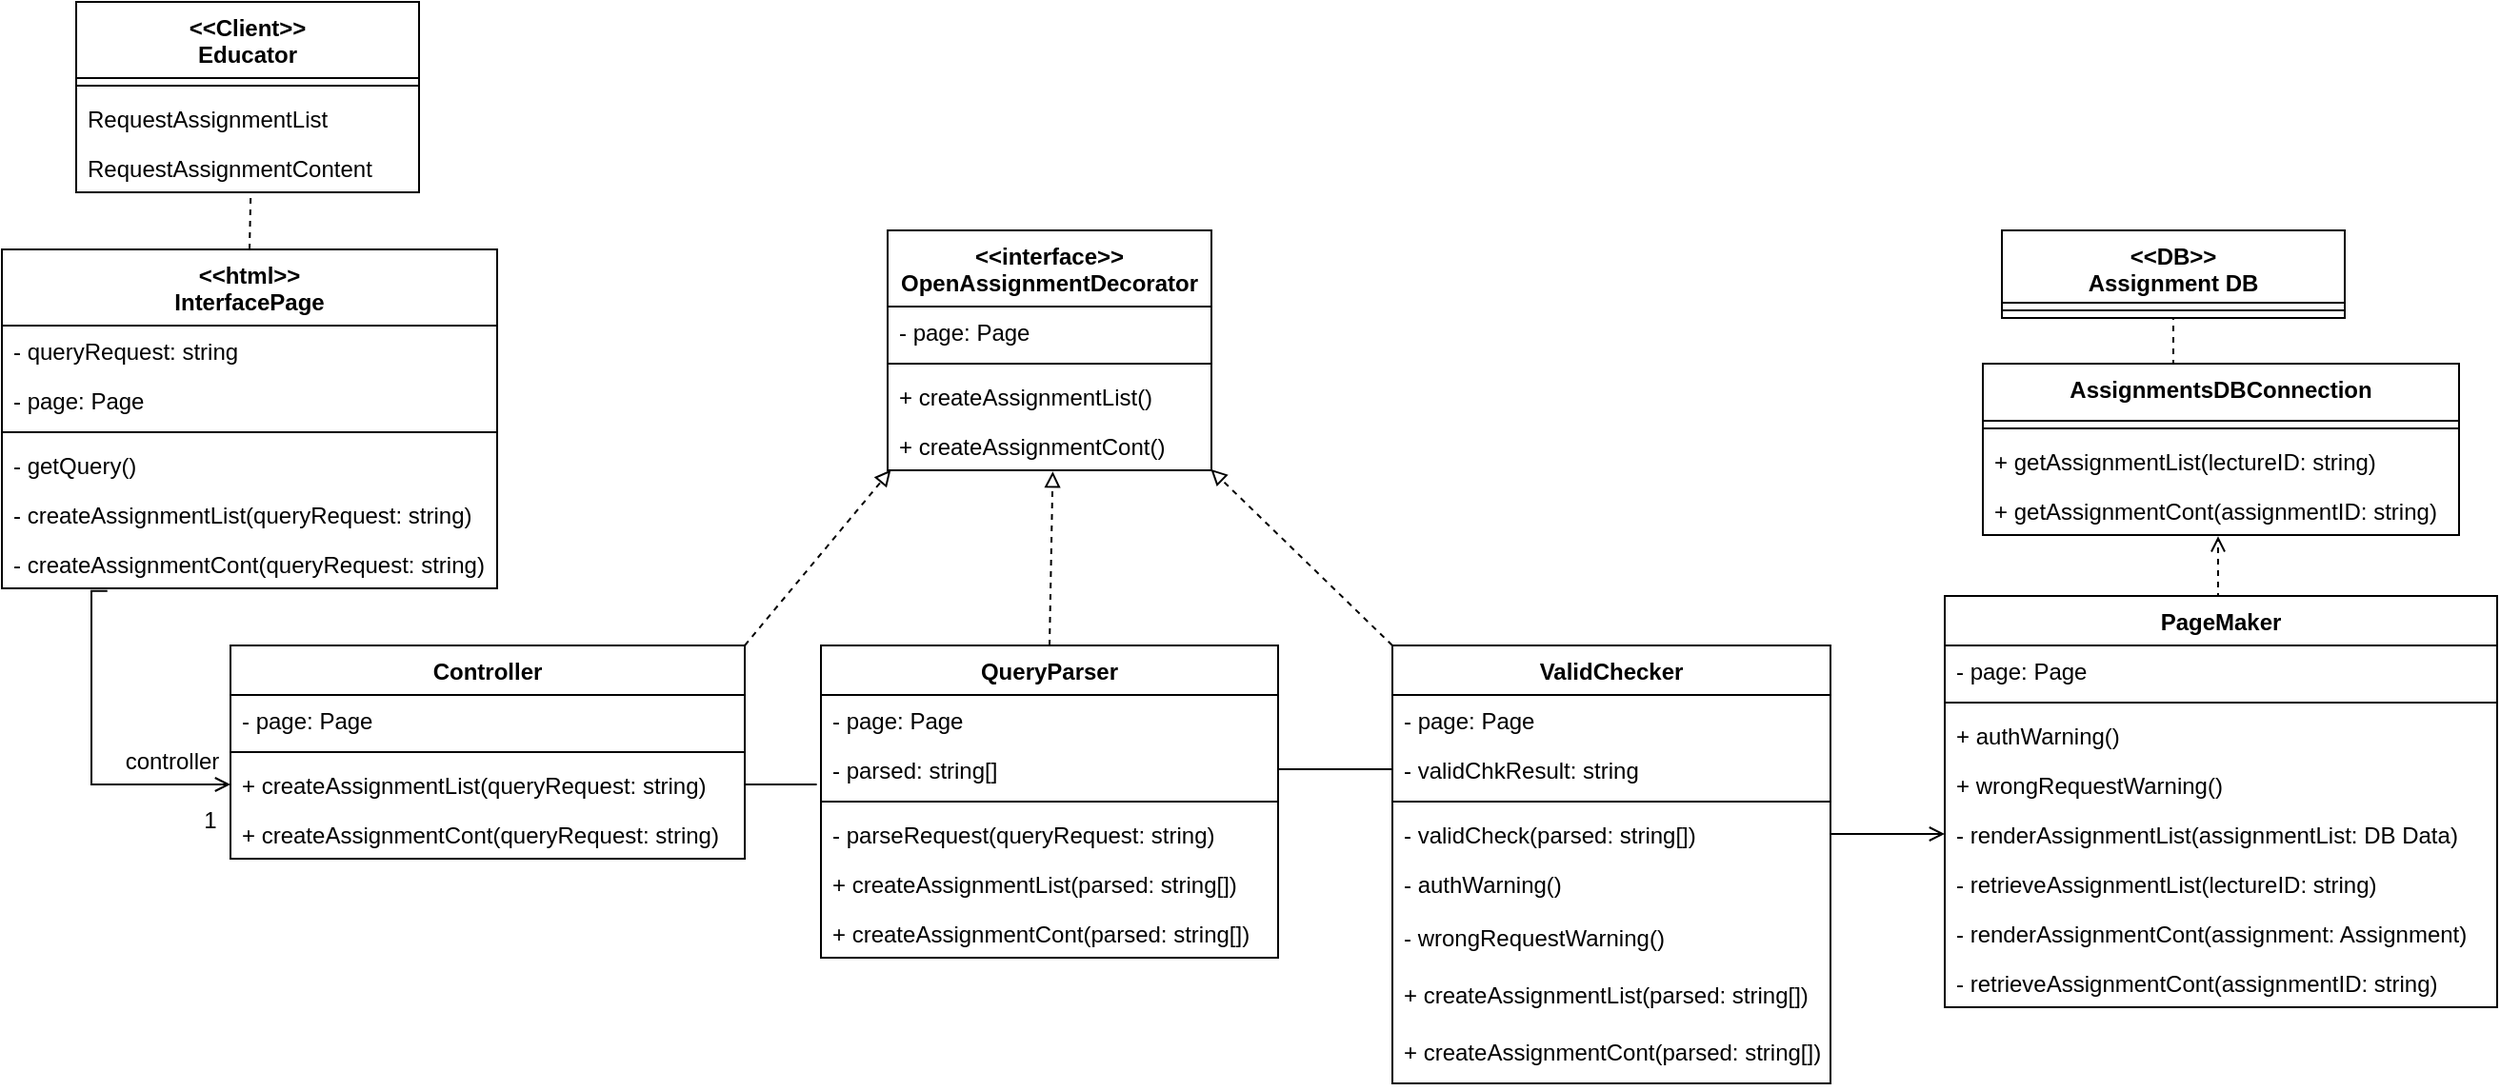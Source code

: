 <mxfile version="14.6.13" type="device"><diagram id="3NPKH3L0m55dF9RYrYJR" name="Page-1"><mxGraphModel dx="1483" dy="829" grid="1" gridSize="10" guides="1" tooltips="1" connect="1" arrows="1" fold="1" page="1" pageScale="1" pageWidth="827" pageHeight="1169" math="0" shadow="0"><root><mxCell id="0"/><mxCell id="1" parent="0"/><mxCell id="L9zMI4QUn67L2geMddGc-1" value="&lt;&lt;Client&gt;&gt;&#10;Educator" style="swimlane;fontStyle=1;align=center;verticalAlign=top;childLayout=stackLayout;horizontal=1;startSize=40;horizontalStack=0;resizeParent=1;resizeParentMax=0;resizeLast=0;collapsible=1;marginBottom=0;" vertex="1" parent="1"><mxGeometry x="79" y="40" width="180" height="100" as="geometry"/></mxCell><mxCell id="L9zMI4QUn67L2geMddGc-2" value="" style="line;strokeWidth=1;fillColor=none;align=left;verticalAlign=middle;spacingTop=-1;spacingLeft=3;spacingRight=3;rotatable=0;labelPosition=right;points=[];portConstraint=eastwest;" vertex="1" parent="L9zMI4QUn67L2geMddGc-1"><mxGeometry y="40" width="180" height="8" as="geometry"/></mxCell><mxCell id="L9zMI4QUn67L2geMddGc-3" value="RequestAssignmentList" style="text;strokeColor=none;fillColor=none;align=left;verticalAlign=top;spacingLeft=4;spacingRight=4;overflow=hidden;rotatable=0;points=[[0,0.5],[1,0.5]];portConstraint=eastwest;" vertex="1" parent="L9zMI4QUn67L2geMddGc-1"><mxGeometry y="48" width="180" height="26" as="geometry"/></mxCell><mxCell id="L9zMI4QUn67L2geMddGc-4" value="RequestAssignmentContent" style="text;strokeColor=none;fillColor=none;align=left;verticalAlign=top;spacingLeft=4;spacingRight=4;overflow=hidden;rotatable=0;points=[[0,0.5],[1,0.5]];portConstraint=eastwest;" vertex="1" parent="L9zMI4QUn67L2geMddGc-1"><mxGeometry y="74" width="180" height="26" as="geometry"/></mxCell><mxCell id="L9zMI4QUn67L2geMddGc-5" value="&lt;&lt;interface&gt;&gt;&#10;OpenAssignmentDecorator" style="swimlane;fontStyle=1;align=center;verticalAlign=top;childLayout=stackLayout;horizontal=1;startSize=40;horizontalStack=0;resizeParent=1;resizeParentMax=0;resizeLast=0;collapsible=1;marginBottom=0;" vertex="1" parent="1"><mxGeometry x="505" y="160" width="170" height="126" as="geometry"/></mxCell><mxCell id="L9zMI4QUn67L2geMddGc-6" value="- page: Page" style="text;strokeColor=none;fillColor=none;align=left;verticalAlign=top;spacingLeft=4;spacingRight=4;overflow=hidden;rotatable=0;points=[[0,0.5],[1,0.5]];portConstraint=eastwest;" vertex="1" parent="L9zMI4QUn67L2geMddGc-5"><mxGeometry y="40" width="170" height="26" as="geometry"/></mxCell><mxCell id="L9zMI4QUn67L2geMddGc-7" value="" style="line;strokeWidth=1;fillColor=none;align=left;verticalAlign=middle;spacingTop=-1;spacingLeft=3;spacingRight=3;rotatable=0;labelPosition=right;points=[];portConstraint=eastwest;" vertex="1" parent="L9zMI4QUn67L2geMddGc-5"><mxGeometry y="66" width="170" height="8" as="geometry"/></mxCell><mxCell id="L9zMI4QUn67L2geMddGc-8" value="+ createAssignmentList()" style="text;strokeColor=none;fillColor=none;align=left;verticalAlign=top;spacingLeft=4;spacingRight=4;overflow=hidden;rotatable=0;points=[[0,0.5],[1,0.5]];portConstraint=eastwest;" vertex="1" parent="L9zMI4QUn67L2geMddGc-5"><mxGeometry y="74" width="170" height="26" as="geometry"/></mxCell><mxCell id="L9zMI4QUn67L2geMddGc-9" value="+ createAssignmentCont()" style="text;strokeColor=none;fillColor=none;align=left;verticalAlign=top;spacingLeft=4;spacingRight=4;overflow=hidden;rotatable=0;points=[[0,0.5],[1,0.5]];portConstraint=eastwest;" vertex="1" parent="L9zMI4QUn67L2geMddGc-5"><mxGeometry y="100" width="170" height="26" as="geometry"/></mxCell><mxCell id="L9zMI4QUn67L2geMddGc-10" style="edgeStyle=none;rounded=0;orthogonalLoop=1;jettySize=auto;html=1;exitX=0.5;exitY=0;exitDx=0;exitDy=0;entryX=0.509;entryY=1.023;entryDx=0;entryDy=0;entryPerimeter=0;dashed=1;endArrow=none;endFill=0;" edge="1" parent="1" source="L9zMI4QUn67L2geMddGc-11" target="L9zMI4QUn67L2geMddGc-4"><mxGeometry relative="1" as="geometry"/></mxCell><mxCell id="L9zMI4QUn67L2geMddGc-11" value="&lt;&lt;html&gt;&gt;&#10;InterfacePage" style="swimlane;fontStyle=1;align=center;verticalAlign=top;childLayout=stackLayout;horizontal=1;startSize=40;horizontalStack=0;resizeParent=1;resizeParentMax=0;resizeLast=0;collapsible=1;marginBottom=0;" vertex="1" parent="1"><mxGeometry x="40" y="170" width="260" height="178" as="geometry"/></mxCell><mxCell id="L9zMI4QUn67L2geMddGc-12" value="- queryRequest: string" style="text;strokeColor=none;fillColor=none;align=left;verticalAlign=top;spacingLeft=4;spacingRight=4;overflow=hidden;rotatable=0;points=[[0,0.5],[1,0.5]];portConstraint=eastwest;" vertex="1" parent="L9zMI4QUn67L2geMddGc-11"><mxGeometry y="40" width="260" height="26" as="geometry"/></mxCell><mxCell id="L9zMI4QUn67L2geMddGc-13" value="- page: Page" style="text;strokeColor=none;fillColor=none;align=left;verticalAlign=top;spacingLeft=4;spacingRight=4;overflow=hidden;rotatable=0;points=[[0,0.5],[1,0.5]];portConstraint=eastwest;" vertex="1" parent="L9zMI4QUn67L2geMddGc-11"><mxGeometry y="66" width="260" height="26" as="geometry"/></mxCell><mxCell id="L9zMI4QUn67L2geMddGc-14" value="" style="line;strokeWidth=1;fillColor=none;align=left;verticalAlign=middle;spacingTop=-1;spacingLeft=3;spacingRight=3;rotatable=0;labelPosition=right;points=[];portConstraint=eastwest;" vertex="1" parent="L9zMI4QUn67L2geMddGc-11"><mxGeometry y="92" width="260" height="8" as="geometry"/></mxCell><mxCell id="L9zMI4QUn67L2geMddGc-15" value="- getQuery()" style="text;strokeColor=none;fillColor=none;align=left;verticalAlign=top;spacingLeft=4;spacingRight=4;overflow=hidden;rotatable=0;points=[[0,0.5],[1,0.5]];portConstraint=eastwest;" vertex="1" parent="L9zMI4QUn67L2geMddGc-11"><mxGeometry y="100" width="260" height="26" as="geometry"/></mxCell><mxCell id="L9zMI4QUn67L2geMddGc-16" value="- createAssignmentList(queryRequest: string)" style="text;strokeColor=none;fillColor=none;align=left;verticalAlign=top;spacingLeft=4;spacingRight=4;overflow=hidden;rotatable=0;points=[[0,0.5],[1,0.5]];portConstraint=eastwest;" vertex="1" parent="L9zMI4QUn67L2geMddGc-11"><mxGeometry y="126" width="260" height="26" as="geometry"/></mxCell><mxCell id="L9zMI4QUn67L2geMddGc-17" value="- createAssignmentCont(queryRequest: string)" style="text;strokeColor=none;fillColor=none;align=left;verticalAlign=top;spacingLeft=4;spacingRight=4;overflow=hidden;rotatable=0;points=[[0,0.5],[1,0.5]];portConstraint=eastwest;" vertex="1" parent="L9zMI4QUn67L2geMddGc-11"><mxGeometry y="152" width="260" height="26" as="geometry"/></mxCell><mxCell id="L9zMI4QUn67L2geMddGc-18" style="rounded=0;orthogonalLoop=1;jettySize=auto;html=1;exitX=1;exitY=0;exitDx=0;exitDy=0;entryX=0.01;entryY=0.992;entryDx=0;entryDy=0;entryPerimeter=0;endArrow=block;endFill=0;dashed=1;" edge="1" parent="1" source="L9zMI4QUn67L2geMddGc-19" target="L9zMI4QUn67L2geMddGc-9"><mxGeometry relative="1" as="geometry"/></mxCell><mxCell id="L9zMI4QUn67L2geMddGc-19" value="Controller" style="swimlane;fontStyle=1;align=center;verticalAlign=top;childLayout=stackLayout;horizontal=1;startSize=26;horizontalStack=0;resizeParent=1;resizeParentMax=0;resizeLast=0;collapsible=1;marginBottom=0;" vertex="1" parent="1"><mxGeometry x="160" y="378" width="270" height="112" as="geometry"/></mxCell><mxCell id="L9zMI4QUn67L2geMddGc-20" value="- page: Page" style="text;strokeColor=none;fillColor=none;align=left;verticalAlign=top;spacingLeft=4;spacingRight=4;overflow=hidden;rotatable=0;points=[[0,0.5],[1,0.5]];portConstraint=eastwest;" vertex="1" parent="L9zMI4QUn67L2geMddGc-19"><mxGeometry y="26" width="270" height="26" as="geometry"/></mxCell><mxCell id="L9zMI4QUn67L2geMddGc-21" value="" style="line;strokeWidth=1;fillColor=none;align=left;verticalAlign=middle;spacingTop=-1;spacingLeft=3;spacingRight=3;rotatable=0;labelPosition=right;points=[];portConstraint=eastwest;" vertex="1" parent="L9zMI4QUn67L2geMddGc-19"><mxGeometry y="52" width="270" height="8" as="geometry"/></mxCell><mxCell id="L9zMI4QUn67L2geMddGc-22" value="+ createAssignmentList(queryRequest: string)" style="text;strokeColor=none;fillColor=none;align=left;verticalAlign=top;spacingLeft=4;spacingRight=4;overflow=hidden;rotatable=0;points=[[0,0.5],[1,0.5]];portConstraint=eastwest;" vertex="1" parent="L9zMI4QUn67L2geMddGc-19"><mxGeometry y="60" width="270" height="26" as="geometry"/></mxCell><mxCell id="L9zMI4QUn67L2geMddGc-23" value="+ createAssignmentCont(queryRequest: string)" style="text;strokeColor=none;fillColor=none;align=left;verticalAlign=top;spacingLeft=4;spacingRight=4;overflow=hidden;rotatable=0;points=[[0,0.5],[1,0.5]];portConstraint=eastwest;" vertex="1" parent="L9zMI4QUn67L2geMddGc-19"><mxGeometry y="86" width="270" height="26" as="geometry"/></mxCell><mxCell id="L9zMI4QUn67L2geMddGc-24" value="QueryParser" style="swimlane;fontStyle=1;align=center;verticalAlign=top;childLayout=stackLayout;horizontal=1;startSize=26;horizontalStack=0;resizeParent=1;resizeParentMax=0;resizeLast=0;collapsible=1;marginBottom=0;" vertex="1" parent="1"><mxGeometry x="470" y="378" width="240" height="164" as="geometry"/></mxCell><mxCell id="L9zMI4QUn67L2geMddGc-25" value="- page: Page" style="text;strokeColor=none;fillColor=none;align=left;verticalAlign=top;spacingLeft=4;spacingRight=4;overflow=hidden;rotatable=0;points=[[0,0.5],[1,0.5]];portConstraint=eastwest;" vertex="1" parent="L9zMI4QUn67L2geMddGc-24"><mxGeometry y="26" width="240" height="26" as="geometry"/></mxCell><mxCell id="L9zMI4QUn67L2geMddGc-26" value="- parsed: string[]" style="text;strokeColor=none;fillColor=none;align=left;verticalAlign=top;spacingLeft=4;spacingRight=4;overflow=hidden;rotatable=0;points=[[0,0.5],[1,0.5]];portConstraint=eastwest;" vertex="1" parent="L9zMI4QUn67L2geMddGc-24"><mxGeometry y="52" width="240" height="26" as="geometry"/></mxCell><mxCell id="L9zMI4QUn67L2geMddGc-27" value="" style="line;strokeWidth=1;fillColor=none;align=left;verticalAlign=middle;spacingTop=-1;spacingLeft=3;spacingRight=3;rotatable=0;labelPosition=right;points=[];portConstraint=eastwest;" vertex="1" parent="L9zMI4QUn67L2geMddGc-24"><mxGeometry y="78" width="240" height="8" as="geometry"/></mxCell><mxCell id="L9zMI4QUn67L2geMddGc-28" value="- parseRequest(queryRequest: string)" style="text;strokeColor=none;fillColor=none;align=left;verticalAlign=top;spacingLeft=4;spacingRight=4;overflow=hidden;rotatable=0;points=[[0,0.5],[1,0.5]];portConstraint=eastwest;" vertex="1" parent="L9zMI4QUn67L2geMddGc-24"><mxGeometry y="86" width="240" height="26" as="geometry"/></mxCell><mxCell id="L9zMI4QUn67L2geMddGc-29" value="+ createAssignmentList(parsed: string[])" style="text;strokeColor=none;fillColor=none;align=left;verticalAlign=top;spacingLeft=4;spacingRight=4;overflow=hidden;rotatable=0;points=[[0,0.5],[1,0.5]];portConstraint=eastwest;" vertex="1" parent="L9zMI4QUn67L2geMddGc-24"><mxGeometry y="112" width="240" height="26" as="geometry"/></mxCell><mxCell id="L9zMI4QUn67L2geMddGc-30" value="+ createAssignmentCont(parsed: string[])" style="text;strokeColor=none;fillColor=none;align=left;verticalAlign=top;spacingLeft=4;spacingRight=4;overflow=hidden;rotatable=0;points=[[0,0.5],[1,0.5]];portConstraint=eastwest;" vertex="1" parent="L9zMI4QUn67L2geMddGc-24"><mxGeometry y="138" width="240" height="26" as="geometry"/></mxCell><mxCell id="L9zMI4QUn67L2geMddGc-31" value="ValidChecker" style="swimlane;fontStyle=1;align=center;verticalAlign=top;childLayout=stackLayout;horizontal=1;startSize=26;horizontalStack=0;resizeParent=1;resizeParentMax=0;resizeLast=0;collapsible=1;marginBottom=0;" vertex="1" parent="1"><mxGeometry x="770" y="378" width="230" height="230" as="geometry"/></mxCell><mxCell id="L9zMI4QUn67L2geMddGc-32" value="- page: Page" style="text;strokeColor=none;fillColor=none;align=left;verticalAlign=top;spacingLeft=4;spacingRight=4;overflow=hidden;rotatable=0;points=[[0,0.5],[1,0.5]];portConstraint=eastwest;" vertex="1" parent="L9zMI4QUn67L2geMddGc-31"><mxGeometry y="26" width="230" height="26" as="geometry"/></mxCell><mxCell id="L9zMI4QUn67L2geMddGc-33" value="- validChkResult: string" style="text;strokeColor=none;fillColor=none;align=left;verticalAlign=top;spacingLeft=4;spacingRight=4;overflow=hidden;rotatable=0;points=[[0,0.5],[1,0.5]];portConstraint=eastwest;" vertex="1" parent="L9zMI4QUn67L2geMddGc-31"><mxGeometry y="52" width="230" height="26" as="geometry"/></mxCell><mxCell id="L9zMI4QUn67L2geMddGc-34" value="" style="line;strokeWidth=1;fillColor=none;align=left;verticalAlign=middle;spacingTop=-1;spacingLeft=3;spacingRight=3;rotatable=0;labelPosition=right;points=[];portConstraint=eastwest;" vertex="1" parent="L9zMI4QUn67L2geMddGc-31"><mxGeometry y="78" width="230" height="8" as="geometry"/></mxCell><mxCell id="L9zMI4QUn67L2geMddGc-35" value="- validCheck(parsed: string[])" style="text;strokeColor=none;fillColor=none;align=left;verticalAlign=top;spacingLeft=4;spacingRight=4;overflow=hidden;rotatable=0;points=[[0,0.5],[1,0.5]];portConstraint=eastwest;" vertex="1" parent="L9zMI4QUn67L2geMddGc-31"><mxGeometry y="86" width="230" height="26" as="geometry"/></mxCell><mxCell id="L9zMI4QUn67L2geMddGc-36" value="- authWarning()" style="text;strokeColor=none;fillColor=none;align=left;verticalAlign=top;spacingLeft=4;spacingRight=4;overflow=hidden;rotatable=0;points=[[0,0.5],[1,0.5]];portConstraint=eastwest;" vertex="1" parent="L9zMI4QUn67L2geMddGc-31"><mxGeometry y="112" width="230" height="28" as="geometry"/></mxCell><mxCell id="L9zMI4QUn67L2geMddGc-37" value="- wrongRequestWarning()" style="text;strokeColor=none;fillColor=none;align=left;verticalAlign=top;spacingLeft=4;spacingRight=4;overflow=hidden;rotatable=0;points=[[0,0.5],[1,0.5]];portConstraint=eastwest;" vertex="1" parent="L9zMI4QUn67L2geMddGc-31"><mxGeometry y="140" width="230" height="30" as="geometry"/></mxCell><mxCell id="L9zMI4QUn67L2geMddGc-38" value="+ createAssignmentList(parsed: string[])" style="text;strokeColor=none;fillColor=none;align=left;verticalAlign=top;spacingLeft=4;spacingRight=4;overflow=hidden;rotatable=0;points=[[0,0.5],[1,0.5]];portConstraint=eastwest;" vertex="1" parent="L9zMI4QUn67L2geMddGc-31"><mxGeometry y="170" width="230" height="30" as="geometry"/></mxCell><mxCell id="L9zMI4QUn67L2geMddGc-39" value="+ createAssignmentCont(parsed: string[])" style="text;strokeColor=none;fillColor=none;align=left;verticalAlign=top;spacingLeft=4;spacingRight=4;overflow=hidden;rotatable=0;points=[[0,0.5],[1,0.5]];portConstraint=eastwest;" vertex="1" parent="L9zMI4QUn67L2geMddGc-31"><mxGeometry y="200" width="230" height="30" as="geometry"/></mxCell><mxCell id="L9zMI4QUn67L2geMddGc-40" style="edgeStyle=orthogonalEdgeStyle;rounded=0;orthogonalLoop=1;jettySize=auto;html=1;exitX=0.5;exitY=0;exitDx=0;exitDy=0;entryX=0.494;entryY=1.023;entryDx=0;entryDy=0;entryPerimeter=0;startArrow=none;startFill=0;endArrow=open;endFill=0;dashed=1;" edge="1" parent="1" source="L9zMI4QUn67L2geMddGc-41" target="L9zMI4QUn67L2geMddGc-56"><mxGeometry relative="1" as="geometry"/></mxCell><mxCell id="L9zMI4QUn67L2geMddGc-41" value="PageMaker" style="swimlane;fontStyle=1;align=center;verticalAlign=top;childLayout=stackLayout;horizontal=1;startSize=26;horizontalStack=0;resizeParent=1;resizeParentMax=0;resizeLast=0;collapsible=1;marginBottom=0;" vertex="1" parent="1"><mxGeometry x="1060" y="352" width="290" height="216" as="geometry"/></mxCell><mxCell id="L9zMI4QUn67L2geMddGc-42" value="- page: Page" style="text;strokeColor=none;fillColor=none;align=left;verticalAlign=top;spacingLeft=4;spacingRight=4;overflow=hidden;rotatable=0;points=[[0,0.5],[1,0.5]];portConstraint=eastwest;" vertex="1" parent="L9zMI4QUn67L2geMddGc-41"><mxGeometry y="26" width="290" height="26" as="geometry"/></mxCell><mxCell id="L9zMI4QUn67L2geMddGc-43" value="" style="line;strokeWidth=1;fillColor=none;align=left;verticalAlign=middle;spacingTop=-1;spacingLeft=3;spacingRight=3;rotatable=0;labelPosition=right;points=[];portConstraint=eastwest;" vertex="1" parent="L9zMI4QUn67L2geMddGc-41"><mxGeometry y="52" width="290" height="8" as="geometry"/></mxCell><mxCell id="L9zMI4QUn67L2geMddGc-44" value="+ authWarning()" style="text;strokeColor=none;fillColor=none;align=left;verticalAlign=top;spacingLeft=4;spacingRight=4;overflow=hidden;rotatable=0;points=[[0,0.5],[1,0.5]];portConstraint=eastwest;" vertex="1" parent="L9zMI4QUn67L2geMddGc-41"><mxGeometry y="60" width="290" height="26" as="geometry"/></mxCell><mxCell id="L9zMI4QUn67L2geMddGc-45" value="+ wrongRequestWarning()" style="text;strokeColor=none;fillColor=none;align=left;verticalAlign=top;spacingLeft=4;spacingRight=4;overflow=hidden;rotatable=0;points=[[0,0.5],[1,0.5]];portConstraint=eastwest;" vertex="1" parent="L9zMI4QUn67L2geMddGc-41"><mxGeometry y="86" width="290" height="26" as="geometry"/></mxCell><mxCell id="L9zMI4QUn67L2geMddGc-46" value="- renderAssignmentList(assignmentList: DB Data)" style="text;strokeColor=none;fillColor=none;align=left;verticalAlign=top;spacingLeft=4;spacingRight=4;overflow=hidden;rotatable=0;points=[[0,0.5],[1,0.5]];portConstraint=eastwest;" vertex="1" parent="L9zMI4QUn67L2geMddGc-41"><mxGeometry y="112" width="290" height="26" as="geometry"/></mxCell><mxCell id="L9zMI4QUn67L2geMddGc-47" value="- retrieveAssignmentList(lectureID: string)" style="text;strokeColor=none;fillColor=none;align=left;verticalAlign=top;spacingLeft=4;spacingRight=4;overflow=hidden;rotatable=0;points=[[0,0.5],[1,0.5]];portConstraint=eastwest;" vertex="1" parent="L9zMI4QUn67L2geMddGc-41"><mxGeometry y="138" width="290" height="26" as="geometry"/></mxCell><mxCell id="L9zMI4QUn67L2geMddGc-48" value="- renderAssignmentCont(assignment: Assignment)" style="text;strokeColor=none;fillColor=none;align=left;verticalAlign=top;spacingLeft=4;spacingRight=4;overflow=hidden;rotatable=0;points=[[0,0.5],[1,0.5]];portConstraint=eastwest;" vertex="1" parent="L9zMI4QUn67L2geMddGc-41"><mxGeometry y="164" width="290" height="26" as="geometry"/></mxCell><mxCell id="L9zMI4QUn67L2geMddGc-49" value="- retrieveAssignmentCont(assignmentID: string)" style="text;strokeColor=none;fillColor=none;align=left;verticalAlign=top;spacingLeft=4;spacingRight=4;overflow=hidden;rotatable=0;points=[[0,0.5],[1,0.5]];portConstraint=eastwest;" vertex="1" parent="L9zMI4QUn67L2geMddGc-41"><mxGeometry y="190" width="290" height="26" as="geometry"/></mxCell><mxCell id="L9zMI4QUn67L2geMddGc-50" value="&lt;&lt;DB&gt;&gt;&#10;Assignment DB" style="swimlane;fontStyle=1;align=center;verticalAlign=top;childLayout=stackLayout;horizontal=1;startSize=38;horizontalStack=0;resizeParent=1;resizeParentMax=0;resizeLast=0;collapsible=1;marginBottom=0;" vertex="1" parent="1"><mxGeometry x="1090" y="160" width="180" height="46" as="geometry"/></mxCell><mxCell id="L9zMI4QUn67L2geMddGc-51" value="" style="line;strokeWidth=1;fillColor=none;align=left;verticalAlign=middle;spacingTop=-1;spacingLeft=3;spacingRight=3;rotatable=0;labelPosition=right;points=[];portConstraint=eastwest;" vertex="1" parent="L9zMI4QUn67L2geMddGc-50"><mxGeometry y="38" width="180" height="8" as="geometry"/></mxCell><mxCell id="L9zMI4QUn67L2geMddGc-52" style="edgeStyle=orthogonalEdgeStyle;rounded=0;orthogonalLoop=1;jettySize=auto;html=1;exitX=0.5;exitY=0;exitDx=0;exitDy=0;entryX=0.5;entryY=1;entryDx=0;entryDy=0;dashed=1;startArrow=none;startFill=0;endArrow=none;endFill=0;" edge="1" parent="1" source="L9zMI4QUn67L2geMddGc-53" target="L9zMI4QUn67L2geMddGc-50"><mxGeometry relative="1" as="geometry"/></mxCell><mxCell id="L9zMI4QUn67L2geMddGc-53" value="AssignmentsDBConnection" style="swimlane;fontStyle=1;align=center;verticalAlign=top;childLayout=stackLayout;horizontal=1;startSize=30;horizontalStack=0;resizeParent=1;resizeParentMax=0;resizeLast=0;collapsible=1;marginBottom=0;" vertex="1" parent="1"><mxGeometry x="1080" y="230" width="250" height="90" as="geometry"/></mxCell><mxCell id="L9zMI4QUn67L2geMddGc-54" value="" style="line;strokeWidth=1;fillColor=none;align=left;verticalAlign=middle;spacingTop=-1;spacingLeft=3;spacingRight=3;rotatable=0;labelPosition=right;points=[];portConstraint=eastwest;" vertex="1" parent="L9zMI4QUn67L2geMddGc-53"><mxGeometry y="30" width="250" height="8" as="geometry"/></mxCell><mxCell id="L9zMI4QUn67L2geMddGc-55" value="+ getAssignmentList(lectureID: string)" style="text;strokeColor=none;fillColor=none;align=left;verticalAlign=top;spacingLeft=4;spacingRight=4;overflow=hidden;rotatable=0;points=[[0,0.5],[1,0.5]];portConstraint=eastwest;" vertex="1" parent="L9zMI4QUn67L2geMddGc-53"><mxGeometry y="38" width="250" height="26" as="geometry"/></mxCell><mxCell id="L9zMI4QUn67L2geMddGc-56" value="+ getAssignmentCont(assignmentID: string)" style="text;strokeColor=none;fillColor=none;align=left;verticalAlign=top;spacingLeft=4;spacingRight=4;overflow=hidden;rotatable=0;points=[[0,0.5],[1,0.5]];portConstraint=eastwest;" vertex="1" parent="L9zMI4QUn67L2geMddGc-53"><mxGeometry y="64" width="250" height="26" as="geometry"/></mxCell><mxCell id="L9zMI4QUn67L2geMddGc-57" style="rounded=0;orthogonalLoop=1;jettySize=auto;html=1;exitX=0.5;exitY=0;exitDx=0;exitDy=0;endArrow=block;endFill=0;dashed=1;entryX=0.51;entryY=1.023;entryDx=0;entryDy=0;entryPerimeter=0;" edge="1" parent="1" source="L9zMI4QUn67L2geMddGc-24" target="L9zMI4QUn67L2geMddGc-9"><mxGeometry relative="1" as="geometry"><mxPoint x="390" y="388" as="sourcePoint"/><mxPoint x="550" y="320" as="targetPoint"/></mxGeometry></mxCell><mxCell id="L9zMI4QUn67L2geMddGc-58" style="rounded=0;orthogonalLoop=1;jettySize=auto;html=1;exitX=0;exitY=0;exitDx=0;exitDy=0;endArrow=block;endFill=0;dashed=1;entryX=0.998;entryY=0.977;entryDx=0;entryDy=0;entryPerimeter=0;" edge="1" parent="1" source="L9zMI4QUn67L2geMddGc-31" target="L9zMI4QUn67L2geMddGc-9"><mxGeometry relative="1" as="geometry"><mxPoint x="400" y="398" as="sourcePoint"/><mxPoint x="610" y="299" as="targetPoint"/></mxGeometry></mxCell><mxCell id="L9zMI4QUn67L2geMddGc-59" style="edgeStyle=orthogonalEdgeStyle;rounded=0;orthogonalLoop=1;jettySize=auto;html=1;exitX=0;exitY=0.5;exitDx=0;exitDy=0;entryX=0.213;entryY=1.054;entryDx=0;entryDy=0;entryPerimeter=0;endArrow=none;endFill=0;startArrow=open;startFill=0;" edge="1" parent="1" source="L9zMI4QUn67L2geMddGc-22" target="L9zMI4QUn67L2geMddGc-17"><mxGeometry relative="1" as="geometry"><Array as="points"><mxPoint x="87" y="451"/></Array></mxGeometry></mxCell><mxCell id="L9zMI4QUn67L2geMddGc-60" style="edgeStyle=orthogonalEdgeStyle;rounded=0;orthogonalLoop=1;jettySize=auto;html=1;exitX=1;exitY=0.5;exitDx=0;exitDy=0;entryX=-0.009;entryY=0.777;entryDx=0;entryDy=0;entryPerimeter=0;startArrow=none;startFill=0;endArrow=none;endFill=0;" edge="1" parent="1" source="L9zMI4QUn67L2geMddGc-22" target="L9zMI4QUn67L2geMddGc-26"><mxGeometry relative="1" as="geometry"/></mxCell><mxCell id="L9zMI4QUn67L2geMddGc-61" style="edgeStyle=orthogonalEdgeStyle;rounded=0;orthogonalLoop=1;jettySize=auto;html=1;exitX=1;exitY=0.5;exitDx=0;exitDy=0;entryX=0;entryY=0.5;entryDx=0;entryDy=0;startArrow=none;startFill=0;endArrow=none;endFill=0;" edge="1" parent="1" source="L9zMI4QUn67L2geMddGc-26" target="L9zMI4QUn67L2geMddGc-33"><mxGeometry relative="1" as="geometry"/></mxCell><mxCell id="L9zMI4QUn67L2geMddGc-62" value="controller" style="text;html=1;align=center;verticalAlign=middle;resizable=0;points=[];autosize=1;strokeColor=none;" vertex="1" parent="1"><mxGeometry x="94" y="429" width="70" height="20" as="geometry"/></mxCell><mxCell id="L9zMI4QUn67L2geMddGc-63" value="1" style="text;html=1;align=center;verticalAlign=middle;resizable=0;points=[];autosize=1;strokeColor=none;" vertex="1" parent="1"><mxGeometry x="139" y="460" width="20" height="20" as="geometry"/></mxCell><mxCell id="L9zMI4QUn67L2geMddGc-64" style="edgeStyle=orthogonalEdgeStyle;rounded=0;orthogonalLoop=1;jettySize=auto;html=1;exitX=1;exitY=0.5;exitDx=0;exitDy=0;entryX=0;entryY=0.5;entryDx=0;entryDy=0;startArrow=none;startFill=0;endArrow=open;endFill=0;" edge="1" parent="1" source="L9zMI4QUn67L2geMddGc-35" target="L9zMI4QUn67L2geMddGc-46"><mxGeometry relative="1" as="geometry"/></mxCell></root></mxGraphModel></diagram></mxfile>